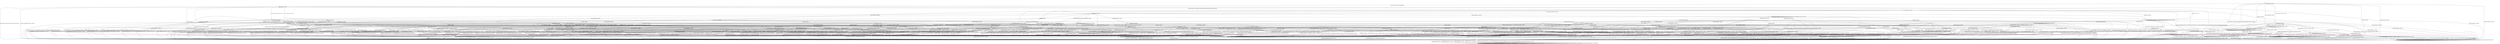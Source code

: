 digraph h17 {
s0 [label="s0"];
s1 [label="s1"];
s2 [label="s2"];
s6 [label="s6"];
s9 [label="s9"];
s26 [label="s26"];
s76 [label="s76"];
s78 [label="s78"];
s3 [label="s3"];
s4 [label="s4"];
s7 [label="s7"];
s8 [label="s8"];
s10 [label="s10"];
s14 [label="s14"];
s34 [label="s34"];
s77 [label="s77"];
s79 [label="s79"];
s5 [label="s5"];
s11 [label="s11"];
s15 [label="s15"];
s16 [label="s16"];
s21 [label="s21"];
s27 [label="s27"];
s31 [label="s31"];
s37 [label="s37"];
s47 [label="s47"];
s48 [label="s48"];
s54 [label="s54"];
s12 [label="s12"];
s17 [label="s17"];
s20 [label="s20"];
s28 [label="s28"];
s32 [label="s32"];
s33 [label="s33"];
s35 [label="s35"];
s38 [label="s38"];
s49 [label="s49"];
s51 [label="s51"];
s52 [label="s52"];
s56 [label="s56"];
s60 [label="s60"];
s63 [label="s63"];
s68 [label="s68"];
s13 [label="s13"];
s18 [label="s18"];
s19 [label="s19"];
s22 [label="s22"];
s24 [label="s24"];
s29 [label="s29"];
s36 [label="s36"];
s39 [label="s39"];
s53 [label="s53"];
s55 [label="s55"];
s57 [label="s57"];
s61 [label="s61"];
s64 [label="s64"];
s67 [label="s67"];
s69 [label="s69"];
s72 [label="s72"];
s23 [label="s23"];
s30 [label="s30"];
s40 [label="s40"];
s41 [label="s41"];
s42 [label="s42"];
s43 [label="s43"];
s44 [label="s44"];
s50 [label="s50"];
s62 [label="s62"];
s65 [label="s65"];
s70 [label="s70"];
s73 [label="s73"];
s74 [label="s74"];
s25 [label="s25"];
s45 [label="s45"];
s46 [label="s46"];
s58 [label="s58"];
s66 [label="s66"];
s71 [label="s71"];
s59 [label="s59"];
s75 [label="s75"];
s0 -> s1 [label="RSA_CLIENT_HELLO / HELLO_VERIFY_REQUEST"];
s0 -> s2 [label="RSA_CLIENT_KEY_EXCHANGE / TIMEOUT"];
s0 -> s9 [label="CHANGE_CIPHER_SPEC / TIMEOUT"];
s0 -> s26 [label="FINISHED / TIMEOUT"];
s0 -> s0 [label="APPLICATION / TIMEOUT"];
s0 -> s76 [label="CERTIFICATE / TIMEOUT"];
s0 -> s78 [label="EMPTY_CERTIFICATE / TIMEOUT"];
s0 -> s26 [label="CERTIFICATE_VERIFY / TIMEOUT"];
s0 -> s6 [label="Alert(WARNING,CLOSE_NOTIFY) / TIMEOUT"];
s0 -> s6 [label="Alert(FATAL,UNEXPECTED_MESSAGE) / TIMEOUT"];
s1 -> s3 [label="RSA_CLIENT_HELLO / SERVER_HELLO,CERTIFICATE,CERTIFICATE_REQUEST,SERVER_HELLO_DONE"];
s1 -> s4 [label="RSA_CLIENT_KEY_EXCHANGE / TIMEOUT"];
s1 -> s9 [label="CHANGE_CIPHER_SPEC / TIMEOUT"];
s1 -> s10 [label="FINISHED / TIMEOUT"];
s1 -> s1 [label="APPLICATION / TIMEOUT"];
s1 -> s34 [label="CERTIFICATE / TIMEOUT"];
s1 -> s14 [label="EMPTY_CERTIFICATE / TIMEOUT"];
s1 -> s10 [label="CERTIFICATE_VERIFY / TIMEOUT"];
s1 -> s6 [label="Alert(WARNING,CLOSE_NOTIFY) / Alert(WARNING,CLOSE_NOTIFY)"];
s1 -> s6 [label="Alert(FATAL,UNEXPECTED_MESSAGE) / TIMEOUT"];
s2 -> s77 [label="RSA_CLIENT_HELLO / TIMEOUT"];
s2 -> s26 [label="RSA_CLIENT_KEY_EXCHANGE / TIMEOUT"];
s2 -> s8 [label="CHANGE_CIPHER_SPEC / TIMEOUT"];
s2 -> s77 [label="FINISHED / TIMEOUT"];
s2 -> s2 [label="APPLICATION / TIMEOUT"];
s2 -> s78 [label="CERTIFICATE / TIMEOUT"];
s2 -> s78 [label="EMPTY_CERTIFICATE / TIMEOUT"];
s2 -> s79 [label="CERTIFICATE_VERIFY / TIMEOUT"];
s2 -> s6 [label="Alert(WARNING,CLOSE_NOTIFY) / TIMEOUT"];
s2 -> s6 [label="Alert(FATAL,UNEXPECTED_MESSAGE) / TIMEOUT"];
s6 -> s7 [label="RSA_CLIENT_HELLO / TIMEOUT"];
s6 -> s7 [label="RSA_CLIENT_KEY_EXCHANGE / TIMEOUT"];
s6 -> s7 [label="CHANGE_CIPHER_SPEC / TIMEOUT"];
s6 -> s7 [label="FINISHED / TIMEOUT"];
s6 -> s7 [label="APPLICATION / TIMEOUT"];
s6 -> s7 [label="CERTIFICATE / TIMEOUT"];
s6 -> s7 [label="EMPTY_CERTIFICATE / TIMEOUT"];
s6 -> s7 [label="CERTIFICATE_VERIFY / TIMEOUT"];
s6 -> s7 [label="Alert(WARNING,CLOSE_NOTIFY) / TIMEOUT"];
s6 -> s7 [label="Alert(FATAL,UNEXPECTED_MESSAGE) / TIMEOUT"];
s9 -> s9 [label="RSA_CLIENT_HELLO / TIMEOUT"];
s9 -> s9 [label="RSA_CLIENT_KEY_EXCHANGE / TIMEOUT"];
s9 -> s9 [label="CHANGE_CIPHER_SPEC / TIMEOUT"];
s9 -> s9 [label="FINISHED / TIMEOUT"];
s9 -> s9 [label="APPLICATION / TIMEOUT"];
s9 -> s9 [label="CERTIFICATE / TIMEOUT"];
s9 -> s9 [label="EMPTY_CERTIFICATE / TIMEOUT"];
s9 -> s9 [label="CERTIFICATE_VERIFY / TIMEOUT"];
s9 -> s9 [label="Alert(WARNING,CLOSE_NOTIFY) / TIMEOUT"];
s9 -> s9 [label="Alert(FATAL,UNEXPECTED_MESSAGE) / TIMEOUT"];
s26 -> s26 [label="RSA_CLIENT_HELLO / TIMEOUT"];
s26 -> s26 [label="RSA_CLIENT_KEY_EXCHANGE / TIMEOUT"];
s26 -> s9 [label="CHANGE_CIPHER_SPEC / TIMEOUT"];
s26 -> s26 [label="FINISHED / TIMEOUT"];
s26 -> s26 [label="APPLICATION / TIMEOUT"];
s26 -> s26 [label="CERTIFICATE / TIMEOUT"];
s26 -> s26 [label="EMPTY_CERTIFICATE / TIMEOUT"];
s26 -> s26 [label="CERTIFICATE_VERIFY / TIMEOUT"];
s26 -> s6 [label="Alert(WARNING,CLOSE_NOTIFY) / TIMEOUT"];
s26 -> s6 [label="Alert(FATAL,UNEXPECTED_MESSAGE) / TIMEOUT"];
s76 -> s76 [label="RSA_CLIENT_HELLO / TIMEOUT"];
s76 -> s76 [label="RSA_CLIENT_KEY_EXCHANGE / TIMEOUT"];
s76 -> s9 [label="CHANGE_CIPHER_SPEC / TIMEOUT"];
s76 -> s76 [label="FINISHED / TIMEOUT"];
s76 -> s76 [label="APPLICATION / TIMEOUT"];
s76 -> s26 [label="CERTIFICATE / TIMEOUT"];
s76 -> s26 [label="EMPTY_CERTIFICATE / TIMEOUT"];
s76 -> s79 [label="CERTIFICATE_VERIFY / TIMEOUT"];
s76 -> s6 [label="Alert(WARNING,CLOSE_NOTIFY) / TIMEOUT"];
s76 -> s6 [label="Alert(FATAL,UNEXPECTED_MESSAGE) / TIMEOUT"];
s78 -> s76 [label="RSA_CLIENT_HELLO / TIMEOUT"];
s78 -> s78 [label="RSA_CLIENT_KEY_EXCHANGE / TIMEOUT"];
s78 -> s8 [label="CHANGE_CIPHER_SPEC / TIMEOUT"];
s78 -> s26 [label="FINISHED / TIMEOUT"];
s78 -> s78 [label="APPLICATION / TIMEOUT"];
s78 -> s26 [label="CERTIFICATE / TIMEOUT"];
s78 -> s26 [label="EMPTY_CERTIFICATE / TIMEOUT"];
s78 -> s79 [label="CERTIFICATE_VERIFY / TIMEOUT"];
s78 -> s6 [label="Alert(WARNING,CLOSE_NOTIFY) / TIMEOUT"];
s78 -> s6 [label="Alert(FATAL,UNEXPECTED_MESSAGE) / TIMEOUT"];
s3 -> s6 [label="RSA_CLIENT_HELLO / Alert(FATAL,UNEXPECTED_MESSAGE)"];
s3 -> s11 [label="RSA_CLIENT_KEY_EXCHANGE / TIMEOUT"];
s3 -> s9 [label="CHANGE_CIPHER_SPEC / TIMEOUT"];
s3 -> s10 [label="FINISHED / TIMEOUT"];
s3 -> s3 [label="APPLICATION / TIMEOUT"];
s3 -> s34 [label="CERTIFICATE / TIMEOUT"];
s3 -> s31 [label="EMPTY_CERTIFICATE / TIMEOUT"];
s3 -> s10 [label="CERTIFICATE_VERIFY / TIMEOUT"];
s3 -> s6 [label="Alert(WARNING,CLOSE_NOTIFY) / Alert(WARNING,CLOSE_NOTIFY)"];
s3 -> s6 [label="Alert(FATAL,UNEXPECTED_MESSAGE) / TIMEOUT"];
s4 -> s47 [label="RSA_CLIENT_HELLO / TIMEOUT"];
s4 -> s10 [label="RSA_CLIENT_KEY_EXCHANGE / TIMEOUT"];
s4 -> s5 [label="CHANGE_CIPHER_SPEC / TIMEOUT"];
s4 -> s15 [label="FINISHED / TIMEOUT"];
s4 -> s4 [label="APPLICATION / TIMEOUT"];
s4 -> s16 [label="CERTIFICATE / TIMEOUT"];
s4 -> s16 [label="EMPTY_CERTIFICATE / TIMEOUT"];
s4 -> s27 [label="CERTIFICATE_VERIFY / TIMEOUT"];
s4 -> s6 [label="Alert(WARNING,CLOSE_NOTIFY) / Alert(WARNING,CLOSE_NOTIFY)"];
s4 -> s6 [label="Alert(FATAL,UNEXPECTED_MESSAGE) / TIMEOUT"];
s7 -> s7 [label="RSA_CLIENT_HELLO / SOCKET_CLOSED"];
s7 -> s7 [label="RSA_CLIENT_KEY_EXCHANGE / SOCKET_CLOSED"];
s7 -> s7 [label="CHANGE_CIPHER_SPEC / SOCKET_CLOSED"];
s7 -> s7 [label="FINISHED / SOCKET_CLOSED"];
s7 -> s7 [label="APPLICATION / SOCKET_CLOSED"];
s7 -> s7 [label="CERTIFICATE / SOCKET_CLOSED"];
s7 -> s7 [label="EMPTY_CERTIFICATE / SOCKET_CLOSED"];
s7 -> s7 [label="CERTIFICATE_VERIFY / SOCKET_CLOSED"];
s7 -> s7 [label="Alert(WARNING,CLOSE_NOTIFY) / SOCKET_CLOSED"];
s7 -> s7 [label="Alert(FATAL,UNEXPECTED_MESSAGE) / SOCKET_CLOSED"];
s8 -> s6 [label="RSA_CLIENT_HELLO / TIMEOUT"];
s8 -> s6 [label="RSA_CLIENT_KEY_EXCHANGE / TIMEOUT"];
s8 -> s9 [label="CHANGE_CIPHER_SPEC / TIMEOUT"];
s8 -> s6 [label="FINISHED / TIMEOUT"];
s8 -> s8 [label="APPLICATION / TIMEOUT"];
s8 -> s6 [label="CERTIFICATE / TIMEOUT"];
s8 -> s6 [label="EMPTY_CERTIFICATE / TIMEOUT"];
s8 -> s6 [label="CERTIFICATE_VERIFY / TIMEOUT"];
s8 -> s8 [label="Alert(WARNING,CLOSE_NOTIFY) / TIMEOUT"];
s8 -> s8 [label="Alert(FATAL,UNEXPECTED_MESSAGE) / TIMEOUT"];
s10 -> s10 [label="RSA_CLIENT_HELLO / TIMEOUT"];
s10 -> s10 [label="RSA_CLIENT_KEY_EXCHANGE / TIMEOUT"];
s10 -> s9 [label="CHANGE_CIPHER_SPEC / TIMEOUT"];
s10 -> s10 [label="FINISHED / TIMEOUT"];
s10 -> s10 [label="APPLICATION / TIMEOUT"];
s10 -> s10 [label="CERTIFICATE / TIMEOUT"];
s10 -> s10 [label="EMPTY_CERTIFICATE / TIMEOUT"];
s10 -> s10 [label="CERTIFICATE_VERIFY / TIMEOUT"];
s10 -> s6 [label="Alert(WARNING,CLOSE_NOTIFY) / Alert(WARNING,CLOSE_NOTIFY)"];
s10 -> s6 [label="Alert(FATAL,UNEXPECTED_MESSAGE) / TIMEOUT"];
s14 -> s48 [label="RSA_CLIENT_HELLO / TIMEOUT"];
s14 -> s16 [label="RSA_CLIENT_KEY_EXCHANGE / TIMEOUT"];
s14 -> s5 [label="CHANGE_CIPHER_SPEC / TIMEOUT"];
s14 -> s21 [label="FINISHED / TIMEOUT"];
s14 -> s14 [label="APPLICATION / TIMEOUT"];
s14 -> s10 [label="CERTIFICATE / TIMEOUT"];
s14 -> s10 [label="EMPTY_CERTIFICATE / TIMEOUT"];
s14 -> s37 [label="CERTIFICATE_VERIFY / TIMEOUT"];
s14 -> s6 [label="Alert(WARNING,CLOSE_NOTIFY) / Alert(WARNING,CLOSE_NOTIFY)"];
s14 -> s6 [label="Alert(FATAL,UNEXPECTED_MESSAGE) / TIMEOUT"];
s34 -> s34 [label="RSA_CLIENT_HELLO / TIMEOUT"];
s34 -> s34 [label="RSA_CLIENT_KEY_EXCHANGE / TIMEOUT"];
s34 -> s9 [label="CHANGE_CIPHER_SPEC / TIMEOUT"];
s34 -> s54 [label="FINISHED / TIMEOUT"];
s34 -> s34 [label="APPLICATION / TIMEOUT"];
s34 -> s10 [label="CERTIFICATE / TIMEOUT"];
s34 -> s10 [label="EMPTY_CERTIFICATE / TIMEOUT"];
s34 -> s37 [label="CERTIFICATE_VERIFY / TIMEOUT"];
s34 -> s6 [label="Alert(WARNING,CLOSE_NOTIFY) / Alert(WARNING,CLOSE_NOTIFY)"];
s34 -> s6 [label="Alert(FATAL,UNEXPECTED_MESSAGE) / TIMEOUT"];
s77 -> s26 [label="RSA_CLIENT_HELLO / TIMEOUT"];
s77 -> s26 [label="RSA_CLIENT_KEY_EXCHANGE / TIMEOUT"];
s77 -> s8 [label="CHANGE_CIPHER_SPEC / TIMEOUT"];
s77 -> s77 [label="FINISHED / TIMEOUT"];
s77 -> s77 [label="APPLICATION / TIMEOUT"];
s77 -> s26 [label="CERTIFICATE / TIMEOUT"];
s77 -> s26 [label="EMPTY_CERTIFICATE / TIMEOUT"];
s77 -> s26 [label="CERTIFICATE_VERIFY / TIMEOUT"];
s77 -> s6 [label="Alert(WARNING,CLOSE_NOTIFY) / TIMEOUT"];
s77 -> s6 [label="Alert(FATAL,UNEXPECTED_MESSAGE) / TIMEOUT"];
s79 -> s26 [label="RSA_CLIENT_HELLO / TIMEOUT"];
s79 -> s26 [label="RSA_CLIENT_KEY_EXCHANGE / TIMEOUT"];
s79 -> s8 [label="CHANGE_CIPHER_SPEC / TIMEOUT"];
s79 -> s26 [label="FINISHED / TIMEOUT"];
s79 -> s79 [label="APPLICATION / TIMEOUT"];
s79 -> s79 [label="CERTIFICATE / TIMEOUT"];
s79 -> s79 [label="EMPTY_CERTIFICATE / TIMEOUT"];
s79 -> s26 [label="CERTIFICATE_VERIFY / TIMEOUT"];
s79 -> s6 [label="Alert(WARNING,CLOSE_NOTIFY) / TIMEOUT"];
s79 -> s6 [label="Alert(FATAL,UNEXPECTED_MESSAGE) / TIMEOUT"];
s5 -> s6 [label="RSA_CLIENT_HELLO / Alert(FATAL,UNEXPECTED_MESSAGE)"];
s5 -> s6 [label="RSA_CLIENT_KEY_EXCHANGE / Alert(FATAL,UNEXPECTED_MESSAGE)"];
s5 -> s9 [label="CHANGE_CIPHER_SPEC / TIMEOUT"];
s5 -> s6 [label="FINISHED / Alert(FATAL,UNEXPECTED_MESSAGE)"];
s5 -> s5 [label="APPLICATION / TIMEOUT"];
s5 -> s6 [label="CERTIFICATE / Alert(FATAL,UNEXPECTED_MESSAGE)"];
s5 -> s6 [label="EMPTY_CERTIFICATE / Alert(FATAL,UNEXPECTED_MESSAGE)"];
s5 -> s6 [label="CERTIFICATE_VERIFY / Alert(FATAL,UNEXPECTED_MESSAGE)"];
s5 -> s5 [label="Alert(WARNING,CLOSE_NOTIFY) / TIMEOUT"];
s5 -> s5 [label="Alert(FATAL,UNEXPECTED_MESSAGE) / TIMEOUT"];
s11 -> s47 [label="RSA_CLIENT_HELLO / TIMEOUT"];
s11 -> s10 [label="RSA_CLIENT_KEY_EXCHANGE / TIMEOUT"];
s11 -> s12 [label="CHANGE_CIPHER_SPEC / TIMEOUT"];
s11 -> s15 [label="FINISHED / TIMEOUT"];
s11 -> s11 [label="APPLICATION / TIMEOUT"];
s11 -> s20 [label="CERTIFICATE / TIMEOUT"];
s11 -> s35 [label="EMPTY_CERTIFICATE / TIMEOUT"];
s11 -> s17 [label="CERTIFICATE_VERIFY / TIMEOUT"];
s11 -> s6 [label="Alert(WARNING,CLOSE_NOTIFY) / Alert(WARNING,CLOSE_NOTIFY)"];
s11 -> s6 [label="Alert(FATAL,UNEXPECTED_MESSAGE) / TIMEOUT"];
s15 -> s51 [label="RSA_CLIENT_HELLO / TIMEOUT"];
s15 -> s10 [label="RSA_CLIENT_KEY_EXCHANGE / TIMEOUT"];
s15 -> s5 [label="CHANGE_CIPHER_SPEC / TIMEOUT"];
s15 -> s10 [label="FINISHED / TIMEOUT"];
s15 -> s15 [label="APPLICATION / TIMEOUT"];
s15 -> s32 [label="CERTIFICATE / TIMEOUT"];
s15 -> s32 [label="EMPTY_CERTIFICATE / TIMEOUT"];
s15 -> s28 [label="CERTIFICATE_VERIFY / TIMEOUT"];
s15 -> s6 [label="Alert(WARNING,CLOSE_NOTIFY) / Alert(WARNING,CLOSE_NOTIFY)"];
s15 -> s6 [label="Alert(FATAL,UNEXPECTED_MESSAGE) / TIMEOUT"];
s16 -> s49 [label="RSA_CLIENT_HELLO / TIMEOUT"];
s16 -> s10 [label="RSA_CLIENT_KEY_EXCHANGE / TIMEOUT"];
s16 -> s5 [label="CHANGE_CIPHER_SPEC / TIMEOUT"];
s16 -> s32 [label="FINISHED / TIMEOUT"];
s16 -> s16 [label="APPLICATION / TIMEOUT"];
s16 -> s10 [label="CERTIFICATE / TIMEOUT"];
s16 -> s10 [label="EMPTY_CERTIFICATE / TIMEOUT"];
s16 -> s38 [label="CERTIFICATE_VERIFY / TIMEOUT"];
s16 -> s6 [label="Alert(WARNING,CLOSE_NOTIFY) / Alert(WARNING,CLOSE_NOTIFY)"];
s16 -> s6 [label="Alert(FATAL,UNEXPECTED_MESSAGE) / TIMEOUT"];
s21 -> s52 [label="RSA_CLIENT_HELLO / TIMEOUT"];
s21 -> s32 [label="RSA_CLIENT_KEY_EXCHANGE / TIMEOUT"];
s21 -> s5 [label="CHANGE_CIPHER_SPEC / TIMEOUT"];
s21 -> s10 [label="FINISHED / TIMEOUT"];
s21 -> s21 [label="APPLICATION / TIMEOUT"];
s21 -> s10 [label="CERTIFICATE / TIMEOUT"];
s21 -> s10 [label="EMPTY_CERTIFICATE / TIMEOUT"];
s21 -> s56 [label="CERTIFICATE_VERIFY / TIMEOUT"];
s21 -> s6 [label="Alert(WARNING,CLOSE_NOTIFY) / Alert(WARNING,CLOSE_NOTIFY)"];
s21 -> s6 [label="Alert(FATAL,UNEXPECTED_MESSAGE) / TIMEOUT"];
s27 -> s63 [label="RSA_CLIENT_HELLO / TIMEOUT"];
s27 -> s10 [label="RSA_CLIENT_KEY_EXCHANGE / TIMEOUT"];
s27 -> s5 [label="CHANGE_CIPHER_SPEC / TIMEOUT"];
s27 -> s28 [label="FINISHED / TIMEOUT"];
s27 -> s27 [label="APPLICATION / TIMEOUT"];
s27 -> s38 [label="CERTIFICATE / TIMEOUT"];
s27 -> s38 [label="EMPTY_CERTIFICATE / TIMEOUT"];
s27 -> s10 [label="CERTIFICATE_VERIFY / TIMEOUT"];
s27 -> s6 [label="Alert(WARNING,CLOSE_NOTIFY) / Alert(WARNING,CLOSE_NOTIFY)"];
s27 -> s6 [label="Alert(FATAL,UNEXPECTED_MESSAGE) / TIMEOUT"];
s31 -> s48 [label="RSA_CLIENT_HELLO / TIMEOUT"];
s31 -> s35 [label="RSA_CLIENT_KEY_EXCHANGE / TIMEOUT"];
s31 -> s5 [label="CHANGE_CIPHER_SPEC / TIMEOUT"];
s31 -> s21 [label="FINISHED / TIMEOUT"];
s31 -> s31 [label="APPLICATION / TIMEOUT"];
s31 -> s10 [label="CERTIFICATE / TIMEOUT"];
s31 -> s10 [label="EMPTY_CERTIFICATE / TIMEOUT"];
s31 -> s33 [label="CERTIFICATE_VERIFY / TIMEOUT"];
s31 -> s6 [label="Alert(WARNING,CLOSE_NOTIFY) / Alert(WARNING,CLOSE_NOTIFY)"];
s31 -> s6 [label="Alert(FATAL,UNEXPECTED_MESSAGE) / TIMEOUT"];
s37 -> s68 [label="RSA_CLIENT_HELLO / TIMEOUT"];
s37 -> s38 [label="RSA_CLIENT_KEY_EXCHANGE / TIMEOUT"];
s37 -> s5 [label="CHANGE_CIPHER_SPEC / TIMEOUT"];
s37 -> s56 [label="FINISHED / TIMEOUT"];
s37 -> s37 [label="APPLICATION / TIMEOUT"];
s37 -> s10 [label="CERTIFICATE / TIMEOUT"];
s37 -> s10 [label="EMPTY_CERTIFICATE / TIMEOUT"];
s37 -> s10 [label="CERTIFICATE_VERIFY / TIMEOUT"];
s37 -> s6 [label="Alert(WARNING,CLOSE_NOTIFY) / Alert(WARNING,CLOSE_NOTIFY)"];
s37 -> s6 [label="Alert(FATAL,UNEXPECTED_MESSAGE) / TIMEOUT"];
s47 -> s10 [label="RSA_CLIENT_HELLO / TIMEOUT"];
s47 -> s10 [label="RSA_CLIENT_KEY_EXCHANGE / TIMEOUT"];
s47 -> s5 [label="CHANGE_CIPHER_SPEC / TIMEOUT"];
s47 -> s51 [label="FINISHED / TIMEOUT"];
s47 -> s47 [label="APPLICATION / TIMEOUT"];
s47 -> s49 [label="CERTIFICATE / TIMEOUT"];
s47 -> s49 [label="EMPTY_CERTIFICATE / TIMEOUT"];
s47 -> s63 [label="CERTIFICATE_VERIFY / TIMEOUT"];
s47 -> s6 [label="Alert(WARNING,CLOSE_NOTIFY) / Alert(WARNING,CLOSE_NOTIFY)"];
s47 -> s6 [label="Alert(FATAL,UNEXPECTED_MESSAGE) / TIMEOUT"];
s48 -> s10 [label="RSA_CLIENT_HELLO / TIMEOUT"];
s48 -> s49 [label="RSA_CLIENT_KEY_EXCHANGE / TIMEOUT"];
s48 -> s5 [label="CHANGE_CIPHER_SPEC / TIMEOUT"];
s48 -> s52 [label="FINISHED / TIMEOUT"];
s48 -> s48 [label="APPLICATION / TIMEOUT"];
s48 -> s10 [label="CERTIFICATE / TIMEOUT"];
s48 -> s10 [label="EMPTY_CERTIFICATE / TIMEOUT"];
s48 -> s68 [label="CERTIFICATE_VERIFY / TIMEOUT"];
s48 -> s6 [label="Alert(WARNING,CLOSE_NOTIFY) / Alert(WARNING,CLOSE_NOTIFY)"];
s48 -> s6 [label="Alert(FATAL,UNEXPECTED_MESSAGE) / TIMEOUT"];
s54 -> s60 [label="RSA_CLIENT_HELLO / TIMEOUT"];
s54 -> s54 [label="RSA_CLIENT_KEY_EXCHANGE / TIMEOUT"];
s54 -> s9 [label="CHANGE_CIPHER_SPEC / TIMEOUT"];
s54 -> s10 [label="FINISHED / TIMEOUT"];
s54 -> s54 [label="APPLICATION / TIMEOUT"];
s54 -> s10 [label="CERTIFICATE / TIMEOUT"];
s54 -> s10 [label="EMPTY_CERTIFICATE / TIMEOUT"];
s54 -> s56 [label="CERTIFICATE_VERIFY / TIMEOUT"];
s54 -> s6 [label="Alert(WARNING,CLOSE_NOTIFY) / Alert(WARNING,CLOSE_NOTIFY)"];
s54 -> s6 [label="Alert(FATAL,UNEXPECTED_MESSAGE) / TIMEOUT"];
s12 -> s36 [label="RSA_CLIENT_HELLO / TIMEOUT"];
s12 -> s10 [label="RSA_CLIENT_KEY_EXCHANGE / TIMEOUT"];
s12 -> s9 [label="CHANGE_CIPHER_SPEC / TIMEOUT"];
s12 -> s13 [label="FINISHED / CHANGE_CIPHER_SPEC,FINISHED,CHANGE_CIPHER_SPEC,FINISHED"];
s12 -> s12 [label="APPLICATION / TIMEOUT"];
s12 -> s18 [label="CERTIFICATE / TIMEOUT"];
s12 -> s55 [label="EMPTY_CERTIFICATE / TIMEOUT"];
s12 -> s39 [label="CERTIFICATE_VERIFY / TIMEOUT"];
s12 -> s12 [label="Alert(WARNING,CLOSE_NOTIFY) / TIMEOUT"];
s12 -> s12 [label="Alert(FATAL,UNEXPECTED_MESSAGE) / TIMEOUT"];
s17 -> s61 [label="RSA_CLIENT_HELLO / TIMEOUT"];
s17 -> s10 [label="RSA_CLIENT_KEY_EXCHANGE / TIMEOUT"];
s17 -> s19 [label="CHANGE_CIPHER_SPEC / TIMEOUT"];
s17 -> s22 [label="FINISHED / TIMEOUT"];
s17 -> s17 [label="APPLICATION / TIMEOUT"];
s17 -> s29 [label="CERTIFICATE / TIMEOUT"];
s17 -> s29 [label="EMPTY_CERTIFICATE / TIMEOUT"];
s17 -> s10 [label="CERTIFICATE_VERIFY / TIMEOUT"];
s17 -> s6 [label="Alert(WARNING,CLOSE_NOTIFY) / Alert(WARNING,CLOSE_NOTIFY)"];
s17 -> s6 [label="Alert(FATAL,UNEXPECTED_MESSAGE) / TIMEOUT"];
s20 -> s49 [label="RSA_CLIENT_HELLO / TIMEOUT"];
s20 -> s10 [label="RSA_CLIENT_KEY_EXCHANGE / TIMEOUT"];
s20 -> s24 [label="CHANGE_CIPHER_SPEC / TIMEOUT"];
s20 -> s32 [label="FINISHED / TIMEOUT"];
s20 -> s20 [label="APPLICATION / TIMEOUT"];
s20 -> s10 [label="CERTIFICATE / TIMEOUT"];
s20 -> s10 [label="EMPTY_CERTIFICATE / TIMEOUT"];
s20 -> s20 [label="CERTIFICATE_VERIFY / TIMEOUT"];
s20 -> s6 [label="Alert(WARNING,CLOSE_NOTIFY) / Alert(WARNING,CLOSE_NOTIFY)"];
s20 -> s6 [label="Alert(FATAL,UNEXPECTED_MESSAGE) / TIMEOUT"];
s28 -> s64 [label="RSA_CLIENT_HELLO / TIMEOUT"];
s28 -> s10 [label="RSA_CLIENT_KEY_EXCHANGE / TIMEOUT"];
s28 -> s5 [label="CHANGE_CIPHER_SPEC / TIMEOUT"];
s28 -> s10 [label="FINISHED / TIMEOUT"];
s28 -> s28 [label="APPLICATION / TIMEOUT"];
s28 -> s53 [label="CERTIFICATE / TIMEOUT"];
s28 -> s53 [label="EMPTY_CERTIFICATE / TIMEOUT"];
s28 -> s10 [label="CERTIFICATE_VERIFY / TIMEOUT"];
s28 -> s6 [label="Alert(WARNING,CLOSE_NOTIFY) / Alert(WARNING,CLOSE_NOTIFY)"];
s28 -> s6 [label="Alert(FATAL,UNEXPECTED_MESSAGE) / TIMEOUT"];
s32 -> s57 [label="RSA_CLIENT_HELLO / TIMEOUT"];
s32 -> s10 [label="RSA_CLIENT_KEY_EXCHANGE / TIMEOUT"];
s32 -> s5 [label="CHANGE_CIPHER_SPEC / TIMEOUT"];
s32 -> s10 [label="FINISHED / TIMEOUT"];
s32 -> s32 [label="APPLICATION / TIMEOUT"];
s32 -> s10 [label="CERTIFICATE / TIMEOUT"];
s32 -> s10 [label="EMPTY_CERTIFICATE / TIMEOUT"];
s32 -> s53 [label="CERTIFICATE_VERIFY / TIMEOUT"];
s32 -> s6 [label="Alert(WARNING,CLOSE_NOTIFY) / Alert(WARNING,CLOSE_NOTIFY)"];
s32 -> s6 [label="Alert(FATAL,UNEXPECTED_MESSAGE) / TIMEOUT"];
s33 -> s67 [label="RSA_CLIENT_HELLO / TIMEOUT"];
s33 -> s29 [label="RSA_CLIENT_KEY_EXCHANGE / TIMEOUT"];
s33 -> s19 [label="CHANGE_CIPHER_SPEC / TIMEOUT"];
s33 -> s33 [label="FINISHED / TIMEOUT"];
s33 -> s33 [label="APPLICATION / TIMEOUT"];
s33 -> s10 [label="CERTIFICATE / TIMEOUT"];
s33 -> s10 [label="EMPTY_CERTIFICATE / TIMEOUT"];
s33 -> s10 [label="CERTIFICATE_VERIFY / TIMEOUT"];
s33 -> s6 [label="Alert(WARNING,CLOSE_NOTIFY) / Alert(WARNING,CLOSE_NOTIFY)"];
s33 -> s6 [label="Alert(FATAL,UNEXPECTED_MESSAGE) / TIMEOUT"];
s35 -> s49 [label="RSA_CLIENT_HELLO / TIMEOUT"];
s35 -> s10 [label="RSA_CLIENT_KEY_EXCHANGE / TIMEOUT"];
s35 -> s24 [label="CHANGE_CIPHER_SPEC / TIMEOUT"];
s35 -> s32 [label="FINISHED / TIMEOUT"];
s35 -> s35 [label="APPLICATION / TIMEOUT"];
s35 -> s10 [label="CERTIFICATE / TIMEOUT"];
s35 -> s10 [label="EMPTY_CERTIFICATE / TIMEOUT"];
s35 -> s29 [label="CERTIFICATE_VERIFY / TIMEOUT"];
s35 -> s6 [label="Alert(WARNING,CLOSE_NOTIFY) / Alert(WARNING,CLOSE_NOTIFY)"];
s35 -> s6 [label="Alert(FATAL,UNEXPECTED_MESSAGE) / TIMEOUT"];
s38 -> s69 [label="RSA_CLIENT_HELLO / TIMEOUT"];
s38 -> s10 [label="RSA_CLIENT_KEY_EXCHANGE / TIMEOUT"];
s38 -> s5 [label="CHANGE_CIPHER_SPEC / TIMEOUT"];
s38 -> s53 [label="FINISHED / TIMEOUT"];
s38 -> s38 [label="APPLICATION / TIMEOUT"];
s38 -> s10 [label="CERTIFICATE / TIMEOUT"];
s38 -> s10 [label="EMPTY_CERTIFICATE / TIMEOUT"];
s38 -> s10 [label="CERTIFICATE_VERIFY / TIMEOUT"];
s38 -> s6 [label="Alert(WARNING,CLOSE_NOTIFY) / Alert(WARNING,CLOSE_NOTIFY)"];
s38 -> s6 [label="Alert(FATAL,UNEXPECTED_MESSAGE) / TIMEOUT"];
s49 -> s10 [label="RSA_CLIENT_HELLO / TIMEOUT"];
s49 -> s10 [label="RSA_CLIENT_KEY_EXCHANGE / TIMEOUT"];
s49 -> s5 [label="CHANGE_CIPHER_SPEC / TIMEOUT"];
s49 -> s57 [label="FINISHED / TIMEOUT"];
s49 -> s49 [label="APPLICATION / TIMEOUT"];
s49 -> s10 [label="CERTIFICATE / TIMEOUT"];
s49 -> s10 [label="EMPTY_CERTIFICATE / TIMEOUT"];
s49 -> s69 [label="CERTIFICATE_VERIFY / TIMEOUT"];
s49 -> s6 [label="Alert(WARNING,CLOSE_NOTIFY) / Alert(WARNING,CLOSE_NOTIFY)"];
s49 -> s6 [label="Alert(FATAL,UNEXPECTED_MESSAGE) / TIMEOUT"];
s51 -> s10 [label="RSA_CLIENT_HELLO / TIMEOUT"];
s51 -> s10 [label="RSA_CLIENT_KEY_EXCHANGE / TIMEOUT"];
s51 -> s5 [label="CHANGE_CIPHER_SPEC / TIMEOUT"];
s51 -> s10 [label="FINISHED / TIMEOUT"];
s51 -> s51 [label="APPLICATION / TIMEOUT"];
s51 -> s57 [label="CERTIFICATE / TIMEOUT"];
s51 -> s57 [label="EMPTY_CERTIFICATE / TIMEOUT"];
s51 -> s64 [label="CERTIFICATE_VERIFY / TIMEOUT"];
s51 -> s6 [label="Alert(WARNING,CLOSE_NOTIFY) / Alert(WARNING,CLOSE_NOTIFY)"];
s51 -> s6 [label="Alert(FATAL,UNEXPECTED_MESSAGE) / TIMEOUT"];
s52 -> s10 [label="RSA_CLIENT_HELLO / TIMEOUT"];
s52 -> s57 [label="RSA_CLIENT_KEY_EXCHANGE / TIMEOUT"];
s52 -> s5 [label="CHANGE_CIPHER_SPEC / TIMEOUT"];
s52 -> s10 [label="FINISHED / TIMEOUT"];
s52 -> s52 [label="APPLICATION / TIMEOUT"];
s52 -> s10 [label="CERTIFICATE / TIMEOUT"];
s52 -> s10 [label="EMPTY_CERTIFICATE / TIMEOUT"];
s52 -> s72 [label="CERTIFICATE_VERIFY / TIMEOUT"];
s52 -> s6 [label="Alert(WARNING,CLOSE_NOTIFY) / Alert(WARNING,CLOSE_NOTIFY)"];
s52 -> s6 [label="Alert(FATAL,UNEXPECTED_MESSAGE) / TIMEOUT"];
s56 -> s72 [label="RSA_CLIENT_HELLO / TIMEOUT"];
s56 -> s53 [label="RSA_CLIENT_KEY_EXCHANGE / TIMEOUT"];
s56 -> s5 [label="CHANGE_CIPHER_SPEC / TIMEOUT"];
s56 -> s10 [label="FINISHED / TIMEOUT"];
s56 -> s56 [label="APPLICATION / TIMEOUT"];
s56 -> s10 [label="CERTIFICATE / TIMEOUT"];
s56 -> s10 [label="EMPTY_CERTIFICATE / TIMEOUT"];
s56 -> s10 [label="CERTIFICATE_VERIFY / TIMEOUT"];
s56 -> s6 [label="Alert(WARNING,CLOSE_NOTIFY) / Alert(WARNING,CLOSE_NOTIFY)"];
s56 -> s6 [label="Alert(FATAL,UNEXPECTED_MESSAGE) / TIMEOUT"];
s60 -> s10 [label="RSA_CLIENT_HELLO / TIMEOUT"];
s60 -> s54 [label="RSA_CLIENT_KEY_EXCHANGE / TIMEOUT"];
s60 -> s9 [label="CHANGE_CIPHER_SPEC / TIMEOUT"];
s60 -> s10 [label="FINISHED / TIMEOUT"];
s60 -> s60 [label="APPLICATION / TIMEOUT"];
s60 -> s10 [label="CERTIFICATE / TIMEOUT"];
s60 -> s10 [label="EMPTY_CERTIFICATE / TIMEOUT"];
s60 -> s72 [label="CERTIFICATE_VERIFY / TIMEOUT"];
s60 -> s6 [label="Alert(WARNING,CLOSE_NOTIFY) / Alert(WARNING,CLOSE_NOTIFY)"];
s60 -> s6 [label="Alert(FATAL,UNEXPECTED_MESSAGE) / TIMEOUT"];
s63 -> s10 [label="RSA_CLIENT_HELLO / TIMEOUT"];
s63 -> s10 [label="RSA_CLIENT_KEY_EXCHANGE / TIMEOUT"];
s63 -> s5 [label="CHANGE_CIPHER_SPEC / TIMEOUT"];
s63 -> s64 [label="FINISHED / TIMEOUT"];
s63 -> s63 [label="APPLICATION / TIMEOUT"];
s63 -> s69 [label="CERTIFICATE / TIMEOUT"];
s63 -> s69 [label="EMPTY_CERTIFICATE / TIMEOUT"];
s63 -> s10 [label="CERTIFICATE_VERIFY / TIMEOUT"];
s63 -> s6 [label="Alert(WARNING,CLOSE_NOTIFY) / Alert(WARNING,CLOSE_NOTIFY)"];
s63 -> s6 [label="Alert(FATAL,UNEXPECTED_MESSAGE) / TIMEOUT"];
s68 -> s10 [label="RSA_CLIENT_HELLO / TIMEOUT"];
s68 -> s69 [label="RSA_CLIENT_KEY_EXCHANGE / TIMEOUT"];
s68 -> s5 [label="CHANGE_CIPHER_SPEC / TIMEOUT"];
s68 -> s72 [label="FINISHED / TIMEOUT"];
s68 -> s68 [label="APPLICATION / TIMEOUT"];
s68 -> s10 [label="CERTIFICATE / TIMEOUT"];
s68 -> s10 [label="EMPTY_CERTIFICATE / TIMEOUT"];
s68 -> s10 [label="CERTIFICATE_VERIFY / TIMEOUT"];
s68 -> s6 [label="Alert(WARNING,CLOSE_NOTIFY) / Alert(WARNING,CLOSE_NOTIFY)"];
s68 -> s6 [label="Alert(FATAL,UNEXPECTED_MESSAGE) / TIMEOUT"];
s13 -> s13 [label="RSA_CLIENT_HELLO / TIMEOUT"];
s13 -> s13 [label="RSA_CLIENT_KEY_EXCHANGE / TIMEOUT"];
s13 -> s9 [label="CHANGE_CIPHER_SPEC / TIMEOUT"];
s13 -> s13 [label="FINISHED / TIMEOUT"];
s13 -> s6 [label="APPLICATION / APPLICATION"];
s13 -> s13 [label="CERTIFICATE / TIMEOUT"];
s13 -> s13 [label="EMPTY_CERTIFICATE / TIMEOUT"];
s13 -> s13 [label="CERTIFICATE_VERIFY / TIMEOUT"];
s13 -> s6 [label="Alert(WARNING,CLOSE_NOTIFY) / TIMEOUT"];
s13 -> s6 [label="Alert(FATAL,UNEXPECTED_MESSAGE) / TIMEOUT"];
s18 -> s40 [label="RSA_CLIENT_HELLO / TIMEOUT"];
s18 -> s10 [label="RSA_CLIENT_KEY_EXCHANGE / TIMEOUT"];
s18 -> s5 [label="CHANGE_CIPHER_SPEC / TIMEOUT"];
s18 -> s23 [label="FINISHED / TIMEOUT"];
s18 -> s10 [label="APPLICATION / TIMEOUT"];
s18 -> s10 [label="CERTIFICATE / TIMEOUT"];
s18 -> s10 [label="EMPTY_CERTIFICATE / TIMEOUT"];
s18 -> s50 [label="CERTIFICATE_VERIFY / TIMEOUT"];
s18 -> s6 [label="Alert(WARNING,CLOSE_NOTIFY) / Alert(WARNING,CLOSE_NOTIFY)"];
s18 -> s6 [label="Alert(FATAL,UNEXPECTED_MESSAGE) / TIMEOUT"];
s19 -> s6 [label="RSA_CLIENT_HELLO / Alert(FATAL,HANDSHAKE_FAILURE)"];
s19 -> s6 [label="RSA_CLIENT_KEY_EXCHANGE / Alert(FATAL,HANDSHAKE_FAILURE)"];
s19 -> s9 [label="CHANGE_CIPHER_SPEC / TIMEOUT"];
s19 -> s6 [label="FINISHED / Alert(FATAL,HANDSHAKE_FAILURE)"];
s19 -> s19 [label="APPLICATION / TIMEOUT"];
s19 -> s6 [label="CERTIFICATE / Alert(FATAL,HANDSHAKE_FAILURE)"];
s19 -> s6 [label="EMPTY_CERTIFICATE / Alert(FATAL,HANDSHAKE_FAILURE)"];
s19 -> s6 [label="CERTIFICATE_VERIFY / Alert(FATAL,HANDSHAKE_FAILURE)"];
s19 -> s19 [label="Alert(WARNING,CLOSE_NOTIFY) / TIMEOUT"];
s19 -> s19 [label="Alert(FATAL,UNEXPECTED_MESSAGE) / TIMEOUT"];
s22 -> s62 [label="RSA_CLIENT_HELLO / TIMEOUT"];
s22 -> s10 [label="RSA_CLIENT_KEY_EXCHANGE / TIMEOUT"];
s22 -> s19 [label="CHANGE_CIPHER_SPEC / TIMEOUT"];
s22 -> s10 [label="FINISHED / TIMEOUT"];
s22 -> s22 [label="APPLICATION / TIMEOUT"];
s22 -> s30 [label="CERTIFICATE / TIMEOUT"];
s22 -> s30 [label="EMPTY_CERTIFICATE / TIMEOUT"];
s22 -> s10 [label="CERTIFICATE_VERIFY / TIMEOUT"];
s22 -> s6 [label="Alert(WARNING,CLOSE_NOTIFY) / Alert(WARNING,CLOSE_NOTIFY)"];
s22 -> s6 [label="Alert(FATAL,UNEXPECTED_MESSAGE) / TIMEOUT"];
s24 -> s10 [label="RSA_CLIENT_HELLO / TIMEOUT"];
s24 -> s10 [label="RSA_CLIENT_KEY_EXCHANGE / TIMEOUT"];
s24 -> s9 [label="CHANGE_CIPHER_SPEC / TIMEOUT"];
s24 -> s13 [label="FINISHED / CHANGE_CIPHER_SPEC,FINISHED,CHANGE_CIPHER_SPEC,FINISHED"];
s24 -> s24 [label="APPLICATION / TIMEOUT"];
s24 -> s10 [label="CERTIFICATE / TIMEOUT"];
s24 -> s10 [label="EMPTY_CERTIFICATE / TIMEOUT"];
s24 -> s10 [label="CERTIFICATE_VERIFY / TIMEOUT"];
s24 -> s24 [label="Alert(WARNING,CLOSE_NOTIFY) / TIMEOUT"];
s24 -> s24 [label="Alert(FATAL,UNEXPECTED_MESSAGE) / TIMEOUT"];
s29 -> s65 [label="RSA_CLIENT_HELLO / TIMEOUT"];
s29 -> s10 [label="RSA_CLIENT_KEY_EXCHANGE / TIMEOUT"];
s29 -> s19 [label="CHANGE_CIPHER_SPEC / TIMEOUT"];
s29 -> s30 [label="FINISHED / TIMEOUT"];
s29 -> s29 [label="APPLICATION / TIMEOUT"];
s29 -> s10 [label="CERTIFICATE / TIMEOUT"];
s29 -> s10 [label="EMPTY_CERTIFICATE / TIMEOUT"];
s29 -> s10 [label="CERTIFICATE_VERIFY / TIMEOUT"];
s29 -> s6 [label="Alert(WARNING,CLOSE_NOTIFY) / Alert(WARNING,CLOSE_NOTIFY)"];
s29 -> s6 [label="Alert(FATAL,UNEXPECTED_MESSAGE) / TIMEOUT"];
s36 -> s10 [label="RSA_CLIENT_HELLO / TIMEOUT"];
s36 -> s10 [label="RSA_CLIENT_KEY_EXCHANGE / TIMEOUT"];
s36 -> s5 [label="CHANGE_CIPHER_SPEC / TIMEOUT"];
s36 -> s41 [label="FINISHED / TIMEOUT"];
s36 -> s10 [label="APPLICATION / TIMEOUT"];
s36 -> s40 [label="CERTIFICATE / TIMEOUT"];
s36 -> s40 [label="EMPTY_CERTIFICATE / TIMEOUT"];
s36 -> s42 [label="CERTIFICATE_VERIFY / TIMEOUT"];
s36 -> s6 [label="Alert(WARNING,CLOSE_NOTIFY) / Alert(WARNING,CLOSE_NOTIFY)"];
s36 -> s6 [label="Alert(FATAL,UNEXPECTED_MESSAGE) / TIMEOUT"];
s39 -> s70 [label="RSA_CLIENT_HELLO / TIMEOUT"];
s39 -> s10 [label="RSA_CLIENT_KEY_EXCHANGE / TIMEOUT"];
s39 -> s19 [label="CHANGE_CIPHER_SPEC / TIMEOUT"];
s39 -> s43 [label="FINISHED / TIMEOUT"];
s39 -> s10 [label="APPLICATION / TIMEOUT"];
s39 -> s44 [label="CERTIFICATE / TIMEOUT"];
s39 -> s44 [label="EMPTY_CERTIFICATE / TIMEOUT"];
s39 -> s10 [label="CERTIFICATE_VERIFY / TIMEOUT"];
s39 -> s6 [label="Alert(WARNING,CLOSE_NOTIFY) / Alert(WARNING,CLOSE_NOTIFY)"];
s39 -> s6 [label="Alert(FATAL,UNEXPECTED_MESSAGE) / TIMEOUT"];
s53 -> s73 [label="RSA_CLIENT_HELLO / TIMEOUT"];
s53 -> s10 [label="RSA_CLIENT_KEY_EXCHANGE / TIMEOUT"];
s53 -> s5 [label="CHANGE_CIPHER_SPEC / TIMEOUT"];
s53 -> s10 [label="FINISHED / TIMEOUT"];
s53 -> s53 [label="APPLICATION / TIMEOUT"];
s53 -> s10 [label="CERTIFICATE / TIMEOUT"];
s53 -> s10 [label="EMPTY_CERTIFICATE / TIMEOUT"];
s53 -> s10 [label="CERTIFICATE_VERIFY / TIMEOUT"];
s53 -> s6 [label="Alert(WARNING,CLOSE_NOTIFY) / Alert(WARNING,CLOSE_NOTIFY)"];
s53 -> s6 [label="Alert(FATAL,UNEXPECTED_MESSAGE) / TIMEOUT"];
s55 -> s40 [label="RSA_CLIENT_HELLO / TIMEOUT"];
s55 -> s10 [label="RSA_CLIENT_KEY_EXCHANGE / TIMEOUT"];
s55 -> s5 [label="CHANGE_CIPHER_SPEC / TIMEOUT"];
s55 -> s23 [label="FINISHED / TIMEOUT"];
s55 -> s10 [label="APPLICATION / TIMEOUT"];
s55 -> s10 [label="CERTIFICATE / TIMEOUT"];
s55 -> s10 [label="EMPTY_CERTIFICATE / TIMEOUT"];
s55 -> s44 [label="CERTIFICATE_VERIFY / TIMEOUT"];
s55 -> s6 [label="Alert(WARNING,CLOSE_NOTIFY) / Alert(WARNING,CLOSE_NOTIFY)"];
s55 -> s6 [label="Alert(FATAL,UNEXPECTED_MESSAGE) / TIMEOUT"];
s57 -> s10 [label="RSA_CLIENT_HELLO / TIMEOUT"];
s57 -> s10 [label="RSA_CLIENT_KEY_EXCHANGE / TIMEOUT"];
s57 -> s5 [label="CHANGE_CIPHER_SPEC / TIMEOUT"];
s57 -> s10 [label="FINISHED / TIMEOUT"];
s57 -> s57 [label="APPLICATION / TIMEOUT"];
s57 -> s10 [label="CERTIFICATE / TIMEOUT"];
s57 -> s10 [label="EMPTY_CERTIFICATE / TIMEOUT"];
s57 -> s73 [label="CERTIFICATE_VERIFY / TIMEOUT"];
s57 -> s6 [label="Alert(WARNING,CLOSE_NOTIFY) / Alert(WARNING,CLOSE_NOTIFY)"];
s57 -> s6 [label="Alert(FATAL,UNEXPECTED_MESSAGE) / TIMEOUT"];
s61 -> s10 [label="RSA_CLIENT_HELLO / TIMEOUT"];
s61 -> s10 [label="RSA_CLIENT_KEY_EXCHANGE / TIMEOUT"];
s61 -> s19 [label="CHANGE_CIPHER_SPEC / TIMEOUT"];
s61 -> s62 [label="FINISHED / TIMEOUT"];
s61 -> s61 [label="APPLICATION / TIMEOUT"];
s61 -> s65 [label="CERTIFICATE / TIMEOUT"];
s61 -> s65 [label="EMPTY_CERTIFICATE / TIMEOUT"];
s61 -> s10 [label="CERTIFICATE_VERIFY / TIMEOUT"];
s61 -> s6 [label="Alert(WARNING,CLOSE_NOTIFY) / Alert(WARNING,CLOSE_NOTIFY)"];
s61 -> s6 [label="Alert(FATAL,UNEXPECTED_MESSAGE) / TIMEOUT"];
s64 -> s10 [label="RSA_CLIENT_HELLO / TIMEOUT"];
s64 -> s10 [label="RSA_CLIENT_KEY_EXCHANGE / TIMEOUT"];
s64 -> s5 [label="CHANGE_CIPHER_SPEC / TIMEOUT"];
s64 -> s10 [label="FINISHED / TIMEOUT"];
s64 -> s64 [label="APPLICATION / TIMEOUT"];
s64 -> s73 [label="CERTIFICATE / TIMEOUT"];
s64 -> s73 [label="EMPTY_CERTIFICATE / TIMEOUT"];
s64 -> s10 [label="CERTIFICATE_VERIFY / TIMEOUT"];
s64 -> s6 [label="Alert(WARNING,CLOSE_NOTIFY) / Alert(WARNING,CLOSE_NOTIFY)"];
s64 -> s6 [label="Alert(FATAL,UNEXPECTED_MESSAGE) / TIMEOUT"];
s67 -> s10 [label="RSA_CLIENT_HELLO / TIMEOUT"];
s67 -> s65 [label="RSA_CLIENT_KEY_EXCHANGE / TIMEOUT"];
s67 -> s19 [label="CHANGE_CIPHER_SPEC / TIMEOUT"];
s67 -> s74 [label="FINISHED / TIMEOUT"];
s67 -> s67 [label="APPLICATION / TIMEOUT"];
s67 -> s10 [label="CERTIFICATE / TIMEOUT"];
s67 -> s10 [label="EMPTY_CERTIFICATE / TIMEOUT"];
s67 -> s10 [label="CERTIFICATE_VERIFY / TIMEOUT"];
s67 -> s6 [label="Alert(WARNING,CLOSE_NOTIFY) / Alert(WARNING,CLOSE_NOTIFY)"];
s67 -> s6 [label="Alert(FATAL,UNEXPECTED_MESSAGE) / TIMEOUT"];
s69 -> s10 [label="RSA_CLIENT_HELLO / TIMEOUT"];
s69 -> s10 [label="RSA_CLIENT_KEY_EXCHANGE / TIMEOUT"];
s69 -> s5 [label="CHANGE_CIPHER_SPEC / TIMEOUT"];
s69 -> s73 [label="FINISHED / TIMEOUT"];
s69 -> s69 [label="APPLICATION / TIMEOUT"];
s69 -> s10 [label="CERTIFICATE / TIMEOUT"];
s69 -> s10 [label="EMPTY_CERTIFICATE / TIMEOUT"];
s69 -> s10 [label="CERTIFICATE_VERIFY / TIMEOUT"];
s69 -> s6 [label="Alert(WARNING,CLOSE_NOTIFY) / Alert(WARNING,CLOSE_NOTIFY)"];
s69 -> s6 [label="Alert(FATAL,UNEXPECTED_MESSAGE) / TIMEOUT"];
s72 -> s10 [label="RSA_CLIENT_HELLO / TIMEOUT"];
s72 -> s73 [label="RSA_CLIENT_KEY_EXCHANGE / TIMEOUT"];
s72 -> s5 [label="CHANGE_CIPHER_SPEC / TIMEOUT"];
s72 -> s10 [label="FINISHED / TIMEOUT"];
s72 -> s72 [label="APPLICATION / TIMEOUT"];
s72 -> s10 [label="CERTIFICATE / TIMEOUT"];
s72 -> s10 [label="EMPTY_CERTIFICATE / TIMEOUT"];
s72 -> s10 [label="CERTIFICATE_VERIFY / TIMEOUT"];
s72 -> s6 [label="Alert(WARNING,CLOSE_NOTIFY) / Alert(WARNING,CLOSE_NOTIFY)"];
s72 -> s6 [label="Alert(FATAL,UNEXPECTED_MESSAGE) / TIMEOUT"];
s23 -> s23 [label="RSA_CLIENT_HELLO / TIMEOUT"];
s23 -> s10 [label="RSA_CLIENT_KEY_EXCHANGE / TIMEOUT"];
s23 -> s25 [label="CHANGE_CIPHER_SPEC / TIMEOUT"];
s23 -> s10 [label="FINISHED / TIMEOUT"];
s23 -> s10 [label="APPLICATION / TIMEOUT"];
s23 -> s10 [label="CERTIFICATE / TIMEOUT"];
s23 -> s10 [label="EMPTY_CERTIFICATE / TIMEOUT"];
s23 -> s23 [label="CERTIFICATE_VERIFY / TIMEOUT"];
s23 -> s6 [label="Alert(WARNING,CLOSE_NOTIFY) / Alert(WARNING,CLOSE_NOTIFY)"];
s23 -> s6 [label="Alert(FATAL,UNEXPECTED_MESSAGE) / TIMEOUT"];
s30 -> s66 [label="RSA_CLIENT_HELLO / TIMEOUT"];
s30 -> s10 [label="RSA_CLIENT_KEY_EXCHANGE / TIMEOUT"];
s30 -> s19 [label="CHANGE_CIPHER_SPEC / TIMEOUT"];
s30 -> s10 [label="FINISHED / TIMEOUT"];
s30 -> s30 [label="APPLICATION / TIMEOUT"];
s30 -> s10 [label="CERTIFICATE / TIMEOUT"];
s30 -> s10 [label="EMPTY_CERTIFICATE / TIMEOUT"];
s30 -> s10 [label="CERTIFICATE_VERIFY / TIMEOUT"];
s30 -> s6 [label="Alert(WARNING,CLOSE_NOTIFY) / Alert(WARNING,CLOSE_NOTIFY)"];
s30 -> s6 [label="Alert(FATAL,UNEXPECTED_MESSAGE) / TIMEOUT"];
s40 -> s10 [label="RSA_CLIENT_HELLO / TIMEOUT"];
s40 -> s10 [label="RSA_CLIENT_KEY_EXCHANGE / TIMEOUT"];
s40 -> s5 [label="CHANGE_CIPHER_SPEC / TIMEOUT"];
s40 -> s45 [label="FINISHED / TIMEOUT"];
s40 -> s10 [label="APPLICATION / TIMEOUT"];
s40 -> s10 [label="CERTIFICATE / TIMEOUT"];
s40 -> s10 [label="EMPTY_CERTIFICATE / TIMEOUT"];
s40 -> s58 [label="CERTIFICATE_VERIFY / TIMEOUT"];
s40 -> s6 [label="Alert(WARNING,CLOSE_NOTIFY) / Alert(WARNING,CLOSE_NOTIFY)"];
s40 -> s6 [label="Alert(FATAL,UNEXPECTED_MESSAGE) / TIMEOUT"];
s41 -> s10 [label="RSA_CLIENT_HELLO / TIMEOUT"];
s41 -> s10 [label="RSA_CLIENT_KEY_EXCHANGE / TIMEOUT"];
s41 -> s5 [label="CHANGE_CIPHER_SPEC / TIMEOUT"];
s41 -> s10 [label="FINISHED / TIMEOUT"];
s41 -> s10 [label="APPLICATION / TIMEOUT"];
s41 -> s45 [label="CERTIFICATE / TIMEOUT"];
s41 -> s45 [label="EMPTY_CERTIFICATE / TIMEOUT"];
s41 -> s46 [label="CERTIFICATE_VERIFY / TIMEOUT"];
s41 -> s6 [label="Alert(WARNING,CLOSE_NOTIFY) / Alert(WARNING,CLOSE_NOTIFY)"];
s41 -> s6 [label="Alert(FATAL,UNEXPECTED_MESSAGE) / TIMEOUT"];
s42 -> s10 [label="RSA_CLIENT_HELLO / TIMEOUT"];
s42 -> s10 [label="RSA_CLIENT_KEY_EXCHANGE / TIMEOUT"];
s42 -> s5 [label="CHANGE_CIPHER_SPEC / TIMEOUT"];
s42 -> s46 [label="FINISHED / TIMEOUT"];
s42 -> s10 [label="APPLICATION / TIMEOUT"];
s42 -> s58 [label="CERTIFICATE / TIMEOUT"];
s42 -> s58 [label="EMPTY_CERTIFICATE / TIMEOUT"];
s42 -> s10 [label="CERTIFICATE_VERIFY / TIMEOUT"];
s42 -> s6 [label="Alert(WARNING,CLOSE_NOTIFY) / Alert(WARNING,CLOSE_NOTIFY)"];
s42 -> s6 [label="Alert(FATAL,UNEXPECTED_MESSAGE) / TIMEOUT"];
s43 -> s71 [label="RSA_CLIENT_HELLO / TIMEOUT"];
s43 -> s10 [label="RSA_CLIENT_KEY_EXCHANGE / TIMEOUT"];
s43 -> s19 [label="CHANGE_CIPHER_SPEC / TIMEOUT"];
s43 -> s10 [label="FINISHED / TIMEOUT"];
s43 -> s10 [label="APPLICATION / TIMEOUT"];
s43 -> s30 [label="CERTIFICATE / TIMEOUT"];
s43 -> s30 [label="EMPTY_CERTIFICATE / TIMEOUT"];
s43 -> s10 [label="CERTIFICATE_VERIFY / TIMEOUT"];
s43 -> s6 [label="Alert(WARNING,CLOSE_NOTIFY) / Alert(WARNING,CLOSE_NOTIFY)"];
s43 -> s6 [label="Alert(FATAL,UNEXPECTED_MESSAGE) / TIMEOUT"];
s44 -> s70 [label="RSA_CLIENT_HELLO / TIMEOUT"];
s44 -> s10 [label="RSA_CLIENT_KEY_EXCHANGE / TIMEOUT"];
s44 -> s19 [label="CHANGE_CIPHER_SPEC / TIMEOUT"];
s44 -> s30 [label="FINISHED / TIMEOUT"];
s44 -> s10 [label="APPLICATION / TIMEOUT"];
s44 -> s10 [label="CERTIFICATE / TIMEOUT"];
s44 -> s10 [label="EMPTY_CERTIFICATE / TIMEOUT"];
s44 -> s10 [label="CERTIFICATE_VERIFY / TIMEOUT"];
s44 -> s6 [label="Alert(WARNING,CLOSE_NOTIFY) / Alert(WARNING,CLOSE_NOTIFY)"];
s44 -> s6 [label="Alert(FATAL,UNEXPECTED_MESSAGE) / TIMEOUT"];
s50 -> s58 [label="RSA_CLIENT_HELLO / TIMEOUT"];
s50 -> s10 [label="RSA_CLIENT_KEY_EXCHANGE / TIMEOUT"];
s50 -> s5 [label="CHANGE_CIPHER_SPEC / TIMEOUT"];
s50 -> s23 [label="FINISHED / TIMEOUT"];
s50 -> s10 [label="APPLICATION / TIMEOUT"];
s50 -> s10 [label="CERTIFICATE / TIMEOUT"];
s50 -> s10 [label="EMPTY_CERTIFICATE / TIMEOUT"];
s50 -> s10 [label="CERTIFICATE_VERIFY / TIMEOUT"];
s50 -> s6 [label="Alert(WARNING,CLOSE_NOTIFY) / Alert(WARNING,CLOSE_NOTIFY)"];
s50 -> s6 [label="Alert(FATAL,UNEXPECTED_MESSAGE) / TIMEOUT"];
s62 -> s10 [label="RSA_CLIENT_HELLO / TIMEOUT"];
s62 -> s10 [label="RSA_CLIENT_KEY_EXCHANGE / TIMEOUT"];
s62 -> s19 [label="CHANGE_CIPHER_SPEC / TIMEOUT"];
s62 -> s10 [label="FINISHED / TIMEOUT"];
s62 -> s62 [label="APPLICATION / TIMEOUT"];
s62 -> s66 [label="CERTIFICATE / TIMEOUT"];
s62 -> s66 [label="EMPTY_CERTIFICATE / TIMEOUT"];
s62 -> s10 [label="CERTIFICATE_VERIFY / TIMEOUT"];
s62 -> s6 [label="Alert(WARNING,CLOSE_NOTIFY) / Alert(WARNING,CLOSE_NOTIFY)"];
s62 -> s6 [label="Alert(FATAL,UNEXPECTED_MESSAGE) / TIMEOUT"];
s65 -> s10 [label="RSA_CLIENT_HELLO / TIMEOUT"];
s65 -> s10 [label="RSA_CLIENT_KEY_EXCHANGE / TIMEOUT"];
s65 -> s19 [label="CHANGE_CIPHER_SPEC / TIMEOUT"];
s65 -> s66 [label="FINISHED / TIMEOUT"];
s65 -> s65 [label="APPLICATION / TIMEOUT"];
s65 -> s10 [label="CERTIFICATE / TIMEOUT"];
s65 -> s10 [label="EMPTY_CERTIFICATE / TIMEOUT"];
s65 -> s10 [label="CERTIFICATE_VERIFY / TIMEOUT"];
s65 -> s6 [label="Alert(WARNING,CLOSE_NOTIFY) / Alert(WARNING,CLOSE_NOTIFY)"];
s65 -> s6 [label="Alert(FATAL,UNEXPECTED_MESSAGE) / TIMEOUT"];
s70 -> s10 [label="RSA_CLIENT_HELLO / TIMEOUT"];
s70 -> s10 [label="RSA_CLIENT_KEY_EXCHANGE / TIMEOUT"];
s70 -> s19 [label="CHANGE_CIPHER_SPEC / TIMEOUT"];
s70 -> s71 [label="FINISHED / TIMEOUT"];
s70 -> s10 [label="APPLICATION / TIMEOUT"];
s70 -> s70 [label="CERTIFICATE / TIMEOUT"];
s70 -> s70 [label="EMPTY_CERTIFICATE / TIMEOUT"];
s70 -> s10 [label="CERTIFICATE_VERIFY / TIMEOUT"];
s70 -> s6 [label="Alert(WARNING,CLOSE_NOTIFY) / Alert(WARNING,CLOSE_NOTIFY)"];
s70 -> s6 [label="Alert(FATAL,UNEXPECTED_MESSAGE) / TIMEOUT"];
s73 -> s10 [label="RSA_CLIENT_HELLO / TIMEOUT"];
s73 -> s10 [label="RSA_CLIENT_KEY_EXCHANGE / TIMEOUT"];
s73 -> s5 [label="CHANGE_CIPHER_SPEC / TIMEOUT"];
s73 -> s10 [label="FINISHED / TIMEOUT"];
s73 -> s73 [label="APPLICATION / TIMEOUT"];
s73 -> s10 [label="CERTIFICATE / TIMEOUT"];
s73 -> s10 [label="EMPTY_CERTIFICATE / TIMEOUT"];
s73 -> s10 [label="CERTIFICATE_VERIFY / TIMEOUT"];
s73 -> s6 [label="Alert(WARNING,CLOSE_NOTIFY) / Alert(WARNING,CLOSE_NOTIFY)"];
s73 -> s6 [label="Alert(FATAL,UNEXPECTED_MESSAGE) / TIMEOUT"];
s74 -> s10 [label="RSA_CLIENT_HELLO / TIMEOUT"];
s74 -> s66 [label="RSA_CLIENT_KEY_EXCHANGE / TIMEOUT"];
s74 -> s19 [label="CHANGE_CIPHER_SPEC / TIMEOUT"];
s74 -> s10 [label="FINISHED / TIMEOUT"];
s74 -> s74 [label="APPLICATION / TIMEOUT"];
s74 -> s10 [label="CERTIFICATE / TIMEOUT"];
s74 -> s10 [label="EMPTY_CERTIFICATE / TIMEOUT"];
s74 -> s10 [label="CERTIFICATE_VERIFY / TIMEOUT"];
s74 -> s6 [label="Alert(WARNING,CLOSE_NOTIFY) / Alert(WARNING,CLOSE_NOTIFY)"];
s74 -> s6 [label="Alert(FATAL,UNEXPECTED_MESSAGE) / TIMEOUT"];
s25 -> s9 [label="RSA_CLIENT_HELLO / CHANGE_CIPHER_SPEC,FINISHED,CHANGE_CIPHER_SPEC,FINISHED"];
s25 -> s9 [label="RSA_CLIENT_KEY_EXCHANGE / CHANGE_CIPHER_SPEC,UNKNOWN_MESSAGE,CHANGE_CIPHER_SPEC,UNKNOWN_MESSAGE"];
s25 -> s9 [label="CHANGE_CIPHER_SPEC / TIMEOUT"];
s25 -> s9 [label="FINISHED / CHANGE_CIPHER_SPEC,FINISHED,CHANGE_CIPHER_SPEC,FINISHED"];
s25 -> s25 [label="APPLICATION / TIMEOUT"];
s25 -> s9 [label="CERTIFICATE / CHANGE_CIPHER_SPEC,FINISHED,CHANGE_CIPHER_SPEC,FINISHED"];
s25 -> s9 [label="EMPTY_CERTIFICATE / CHANGE_CIPHER_SPEC,FINISHED,CHANGE_CIPHER_SPEC,FINISHED"];
s25 -> s9 [label="CERTIFICATE_VERIFY / CHANGE_CIPHER_SPEC,FINISHED,CHANGE_CIPHER_SPEC,FINISHED"];
s25 -> s25 [label="Alert(WARNING,CLOSE_NOTIFY) / TIMEOUT"];
s25 -> s25 [label="Alert(FATAL,UNEXPECTED_MESSAGE) / TIMEOUT"];
s45 -> s10 [label="RSA_CLIENT_HELLO / TIMEOUT"];
s45 -> s10 [label="RSA_CLIENT_KEY_EXCHANGE / TIMEOUT"];
s45 -> s5 [label="CHANGE_CIPHER_SPEC / TIMEOUT"];
s45 -> s10 [label="FINISHED / TIMEOUT"];
s45 -> s10 [label="APPLICATION / TIMEOUT"];
s45 -> s10 [label="CERTIFICATE / TIMEOUT"];
s45 -> s10 [label="EMPTY_CERTIFICATE / TIMEOUT"];
s45 -> s59 [label="CERTIFICATE_VERIFY / TIMEOUT"];
s45 -> s6 [label="Alert(WARNING,CLOSE_NOTIFY) / Alert(WARNING,CLOSE_NOTIFY)"];
s45 -> s6 [label="Alert(FATAL,UNEXPECTED_MESSAGE) / TIMEOUT"];
s46 -> s10 [label="RSA_CLIENT_HELLO / TIMEOUT"];
s46 -> s10 [label="RSA_CLIENT_KEY_EXCHANGE / TIMEOUT"];
s46 -> s5 [label="CHANGE_CIPHER_SPEC / TIMEOUT"];
s46 -> s10 [label="FINISHED / TIMEOUT"];
s46 -> s10 [label="APPLICATION / TIMEOUT"];
s46 -> s59 [label="CERTIFICATE / TIMEOUT"];
s46 -> s59 [label="EMPTY_CERTIFICATE / TIMEOUT"];
s46 -> s10 [label="CERTIFICATE_VERIFY / TIMEOUT"];
s46 -> s6 [label="Alert(WARNING,CLOSE_NOTIFY) / Alert(WARNING,CLOSE_NOTIFY)"];
s46 -> s6 [label="Alert(FATAL,UNEXPECTED_MESSAGE) / TIMEOUT"];
s58 -> s10 [label="RSA_CLIENT_HELLO / TIMEOUT"];
s58 -> s10 [label="RSA_CLIENT_KEY_EXCHANGE / TIMEOUT"];
s58 -> s5 [label="CHANGE_CIPHER_SPEC / TIMEOUT"];
s58 -> s59 [label="FINISHED / TIMEOUT"];
s58 -> s10 [label="APPLICATION / TIMEOUT"];
s58 -> s10 [label="CERTIFICATE / TIMEOUT"];
s58 -> s10 [label="EMPTY_CERTIFICATE / TIMEOUT"];
s58 -> s10 [label="CERTIFICATE_VERIFY / TIMEOUT"];
s58 -> s6 [label="Alert(WARNING,CLOSE_NOTIFY) / Alert(WARNING,CLOSE_NOTIFY)"];
s58 -> s6 [label="Alert(FATAL,UNEXPECTED_MESSAGE) / TIMEOUT"];
s66 -> s10 [label="RSA_CLIENT_HELLO / TIMEOUT"];
s66 -> s10 [label="RSA_CLIENT_KEY_EXCHANGE / TIMEOUT"];
s66 -> s19 [label="CHANGE_CIPHER_SPEC / TIMEOUT"];
s66 -> s10 [label="FINISHED / TIMEOUT"];
s66 -> s66 [label="APPLICATION / TIMEOUT"];
s66 -> s10 [label="CERTIFICATE / TIMEOUT"];
s66 -> s10 [label="EMPTY_CERTIFICATE / TIMEOUT"];
s66 -> s10 [label="CERTIFICATE_VERIFY / TIMEOUT"];
s66 -> s6 [label="Alert(WARNING,CLOSE_NOTIFY) / Alert(WARNING,CLOSE_NOTIFY)"];
s66 -> s6 [label="Alert(FATAL,UNEXPECTED_MESSAGE) / TIMEOUT"];
s71 -> s10 [label="RSA_CLIENT_HELLO / TIMEOUT"];
s71 -> s10 [label="RSA_CLIENT_KEY_EXCHANGE / TIMEOUT"];
s71 -> s19 [label="CHANGE_CIPHER_SPEC / TIMEOUT"];
s71 -> s10 [label="FINISHED / TIMEOUT"];
s71 -> s10 [label="APPLICATION / TIMEOUT"];
s71 -> s75 [label="CERTIFICATE / TIMEOUT"];
s71 -> s75 [label="EMPTY_CERTIFICATE / TIMEOUT"];
s71 -> s10 [label="CERTIFICATE_VERIFY / TIMEOUT"];
s71 -> s6 [label="Alert(WARNING,CLOSE_NOTIFY) / Alert(WARNING,CLOSE_NOTIFY)"];
s71 -> s6 [label="Alert(FATAL,UNEXPECTED_MESSAGE) / TIMEOUT"];
s59 -> s10 [label="RSA_CLIENT_HELLO / TIMEOUT"];
s59 -> s10 [label="RSA_CLIENT_KEY_EXCHANGE / TIMEOUT"];
s59 -> s5 [label="CHANGE_CIPHER_SPEC / TIMEOUT"];
s59 -> s10 [label="FINISHED / TIMEOUT"];
s59 -> s10 [label="APPLICATION / TIMEOUT"];
s59 -> s10 [label="CERTIFICATE / TIMEOUT"];
s59 -> s10 [label="EMPTY_CERTIFICATE / TIMEOUT"];
s59 -> s10 [label="CERTIFICATE_VERIFY / TIMEOUT"];
s59 -> s6 [label="Alert(WARNING,CLOSE_NOTIFY) / Alert(WARNING,CLOSE_NOTIFY)"];
s59 -> s6 [label="Alert(FATAL,UNEXPECTED_MESSAGE) / TIMEOUT"];
s75 -> s10 [label="RSA_CLIENT_HELLO / TIMEOUT"];
s75 -> s10 [label="RSA_CLIENT_KEY_EXCHANGE / TIMEOUT"];
s75 -> s19 [label="CHANGE_CIPHER_SPEC / TIMEOUT"];
s75 -> s10 [label="FINISHED / TIMEOUT"];
s75 -> s10 [label="APPLICATION / TIMEOUT"];
s75 -> s10 [label="CERTIFICATE / TIMEOUT"];
s75 -> s10 [label="EMPTY_CERTIFICATE / TIMEOUT"];
s75 -> s10 [label="CERTIFICATE_VERIFY / TIMEOUT"];
s75 -> s6 [label="Alert(WARNING,CLOSE_NOTIFY) / Alert(WARNING,CLOSE_NOTIFY)"];
s75 -> s6 [label="Alert(FATAL,UNEXPECTED_MESSAGE) / TIMEOUT"];
__start0 [shape=none, label=""];
__start0 -> s0 [label=""];
}
